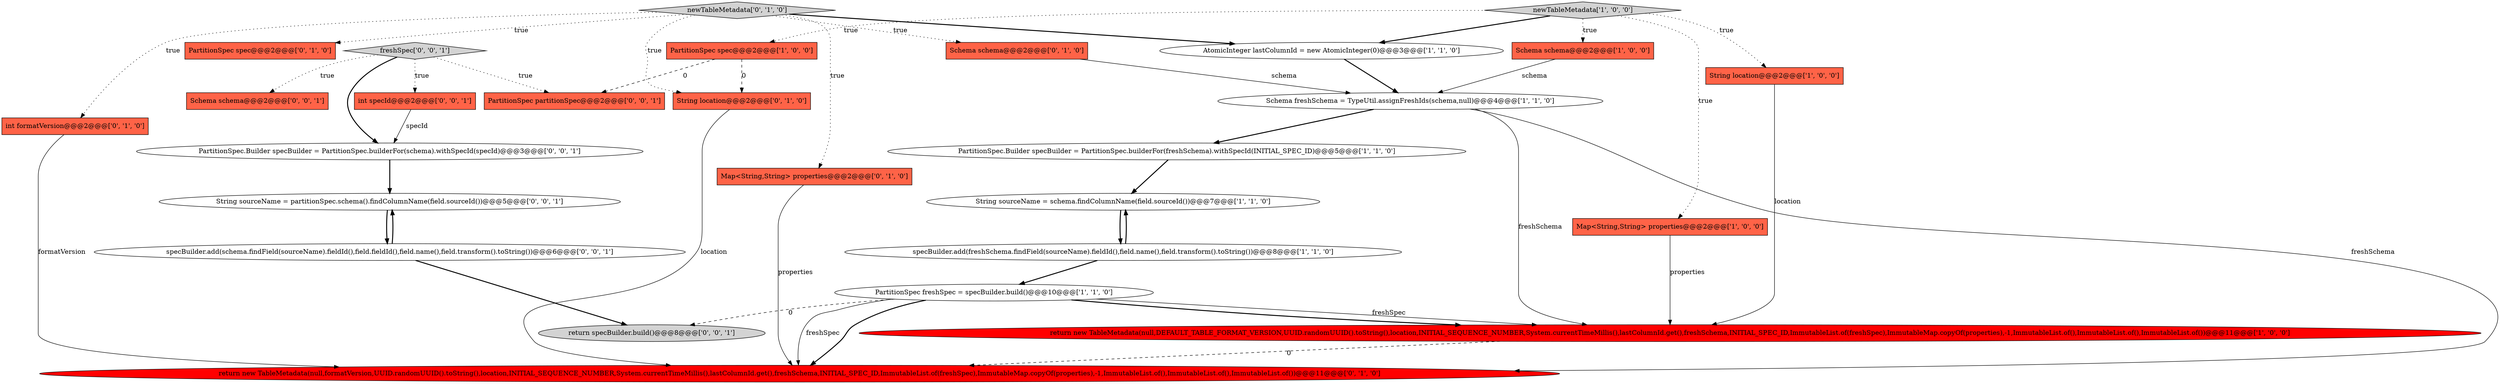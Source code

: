 digraph {
25 [style = filled, label = "freshSpec['0', '0', '1']", fillcolor = lightgray, shape = diamond image = "AAA0AAABBB3BBB"];
11 [style = filled, label = "Schema freshSchema = TypeUtil.assignFreshIds(schema,null)@@@4@@@['1', '1', '0']", fillcolor = white, shape = ellipse image = "AAA0AAABBB1BBB"];
26 [style = filled, label = "specBuilder.add(schema.findField(sourceName).fieldId(),field.fieldId(),field.name(),field.transform().toString())@@@6@@@['0', '0', '1']", fillcolor = white, shape = ellipse image = "AAA0AAABBB3BBB"];
20 [style = filled, label = "Schema schema@@@2@@@['0', '0', '1']", fillcolor = tomato, shape = box image = "AAA0AAABBB3BBB"];
7 [style = filled, label = "specBuilder.add(freshSchema.findField(sourceName).fieldId(),field.name(),field.transform().toString())@@@8@@@['1', '1', '0']", fillcolor = white, shape = ellipse image = "AAA0AAABBB1BBB"];
9 [style = filled, label = "PartitionSpec freshSpec = specBuilder.build()@@@10@@@['1', '1', '0']", fillcolor = white, shape = ellipse image = "AAA0AAABBB1BBB"];
14 [style = filled, label = "int formatVersion@@@2@@@['0', '1', '0']", fillcolor = tomato, shape = box image = "AAA0AAABBB2BBB"];
5 [style = filled, label = "Schema schema@@@2@@@['1', '0', '0']", fillcolor = tomato, shape = box image = "AAA0AAABBB1BBB"];
23 [style = filled, label = "String sourceName = partitionSpec.schema().findColumnName(field.sourceId())@@@5@@@['0', '0', '1']", fillcolor = white, shape = ellipse image = "AAA0AAABBB3BBB"];
4 [style = filled, label = "newTableMetadata['1', '0', '0']", fillcolor = lightgray, shape = diamond image = "AAA0AAABBB1BBB"];
0 [style = filled, label = "AtomicInteger lastColumnId = new AtomicInteger(0)@@@3@@@['1', '1', '0']", fillcolor = white, shape = ellipse image = "AAA0AAABBB1BBB"];
16 [style = filled, label = "Map<String,String> properties@@@2@@@['0', '1', '0']", fillcolor = tomato, shape = box image = "AAA0AAABBB2BBB"];
19 [style = filled, label = "return specBuilder.build()@@@8@@@['0', '0', '1']", fillcolor = lightgray, shape = ellipse image = "AAA0AAABBB3BBB"];
3 [style = filled, label = "return new TableMetadata(null,DEFAULT_TABLE_FORMAT_VERSION,UUID.randomUUID().toString(),location,INITIAL_SEQUENCE_NUMBER,System.currentTimeMillis(),lastColumnId.get(),freshSchema,INITIAL_SPEC_ID,ImmutableList.of(freshSpec),ImmutableMap.copyOf(properties),-1,ImmutableList.of(),ImmutableList.of(),ImmutableList.of())@@@11@@@['1', '0', '0']", fillcolor = red, shape = ellipse image = "AAA1AAABBB1BBB"];
15 [style = filled, label = "PartitionSpec spec@@@2@@@['0', '1', '0']", fillcolor = tomato, shape = box image = "AAA0AAABBB2BBB"];
17 [style = filled, label = "return new TableMetadata(null,formatVersion,UUID.randomUUID().toString(),location,INITIAL_SEQUENCE_NUMBER,System.currentTimeMillis(),lastColumnId.get(),freshSchema,INITIAL_SPEC_ID,ImmutableList.of(freshSpec),ImmutableMap.copyOf(properties),-1,ImmutableList.of(),ImmutableList.of(),ImmutableList.of())@@@11@@@['0', '1', '0']", fillcolor = red, shape = ellipse image = "AAA1AAABBB2BBB"];
22 [style = filled, label = "PartitionSpec partitionSpec@@@2@@@['0', '0', '1']", fillcolor = tomato, shape = box image = "AAA0AAABBB3BBB"];
2 [style = filled, label = "String location@@@2@@@['1', '0', '0']", fillcolor = tomato, shape = box image = "AAA0AAABBB1BBB"];
18 [style = filled, label = "String location@@@2@@@['0', '1', '0']", fillcolor = tomato, shape = box image = "AAA1AAABBB2BBB"];
6 [style = filled, label = "PartitionSpec.Builder specBuilder = PartitionSpec.builderFor(freshSchema).withSpecId(INITIAL_SPEC_ID)@@@5@@@['1', '1', '0']", fillcolor = white, shape = ellipse image = "AAA0AAABBB1BBB"];
8 [style = filled, label = "Map<String,String> properties@@@2@@@['1', '0', '0']", fillcolor = tomato, shape = box image = "AAA0AAABBB1BBB"];
10 [style = filled, label = "PartitionSpec spec@@@2@@@['1', '0', '0']", fillcolor = tomato, shape = box image = "AAA1AAABBB1BBB"];
21 [style = filled, label = "int specId@@@2@@@['0', '0', '1']", fillcolor = tomato, shape = box image = "AAA0AAABBB3BBB"];
24 [style = filled, label = "PartitionSpec.Builder specBuilder = PartitionSpec.builderFor(schema).withSpecId(specId)@@@3@@@['0', '0', '1']", fillcolor = white, shape = ellipse image = "AAA0AAABBB3BBB"];
12 [style = filled, label = "newTableMetadata['0', '1', '0']", fillcolor = lightgray, shape = diamond image = "AAA0AAABBB2BBB"];
1 [style = filled, label = "String sourceName = schema.findColumnName(field.sourceId())@@@7@@@['1', '1', '0']", fillcolor = white, shape = ellipse image = "AAA0AAABBB1BBB"];
13 [style = filled, label = "Schema schema@@@2@@@['0', '1', '0']", fillcolor = tomato, shape = box image = "AAA0AAABBB2BBB"];
11->3 [style = solid, label="freshSchema"];
4->5 [style = dotted, label="true"];
7->1 [style = bold, label=""];
3->17 [style = dashed, label="0"];
9->17 [style = solid, label="freshSpec"];
5->11 [style = solid, label="schema"];
16->17 [style = solid, label="properties"];
4->10 [style = dotted, label="true"];
11->6 [style = bold, label=""];
23->26 [style = bold, label=""];
12->15 [style = dotted, label="true"];
4->8 [style = dotted, label="true"];
14->17 [style = solid, label="formatVersion"];
0->11 [style = bold, label=""];
9->17 [style = bold, label=""];
12->18 [style = dotted, label="true"];
13->11 [style = solid, label="schema"];
9->3 [style = solid, label="freshSpec"];
8->3 [style = solid, label="properties"];
26->19 [style = bold, label=""];
10->22 [style = dashed, label="0"];
12->0 [style = bold, label=""];
1->7 [style = bold, label=""];
18->17 [style = solid, label="location"];
4->0 [style = bold, label=""];
9->19 [style = dashed, label="0"];
7->9 [style = bold, label=""];
6->1 [style = bold, label=""];
25->24 [style = bold, label=""];
12->14 [style = dotted, label="true"];
12->13 [style = dotted, label="true"];
12->16 [style = dotted, label="true"];
11->17 [style = solid, label="freshSchema"];
2->3 [style = solid, label="location"];
26->23 [style = bold, label=""];
25->20 [style = dotted, label="true"];
25->22 [style = dotted, label="true"];
9->3 [style = bold, label=""];
21->24 [style = solid, label="specId"];
4->2 [style = dotted, label="true"];
10->18 [style = dashed, label="0"];
25->21 [style = dotted, label="true"];
24->23 [style = bold, label=""];
}
